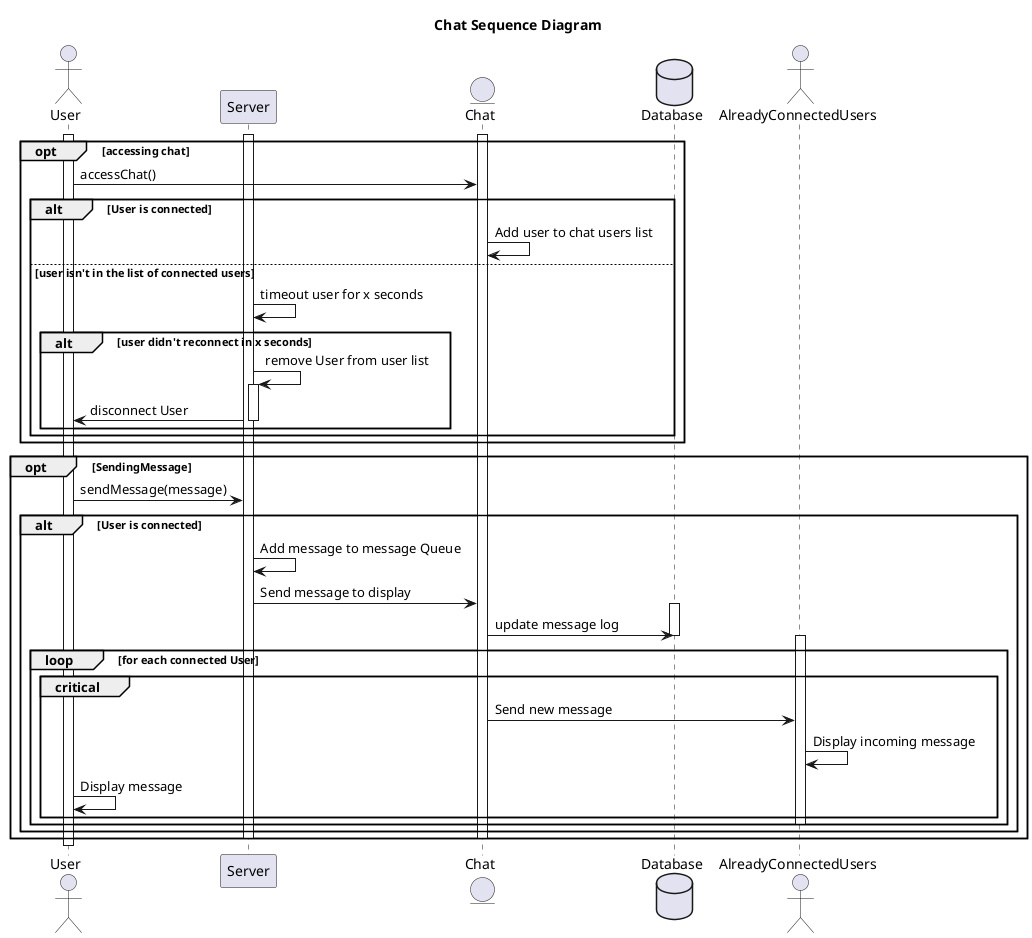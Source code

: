 @startuml ChatSequence
title Chat Sequence Diagram

Actor User
Participant Server
Entity Chat
Database Database as D
Actor AlreadyConnectedUsers as OU

activate User
    activate Server
        activate Chat
            opt accessing chat
                User -> Chat : accessChat()
                alt User is connected 
                    Chat -> Chat : Add user to chat users list
                else user isn't in the list of connected users
                    Server -> Server :  timeout user for x seconds
                    alt user didn't reconnect in x seconds

                        Server -> Server ++ : remove User from user list
                        Server -> User-- : disconnect User
                        
                end
            end
        end

    opt SendingMessage
        User -> Server : sendMessage(message) 
        alt User is connected
            
        Server -> Server : Add message to message Queue
        Server -> Chat : Send message to display

        activate D
        Chat -> D : update message log
        deactivate D
        activate OU
            loop for each connected User
                critical 
                Chat -> OU : Send new message
                OU -> OU : Display incoming message
                
                User -> User : Display message
                end
        deactivate OU
            end
        end
    deactivate Server  
        deactivate Chat

    end
deactivate User
@enduml